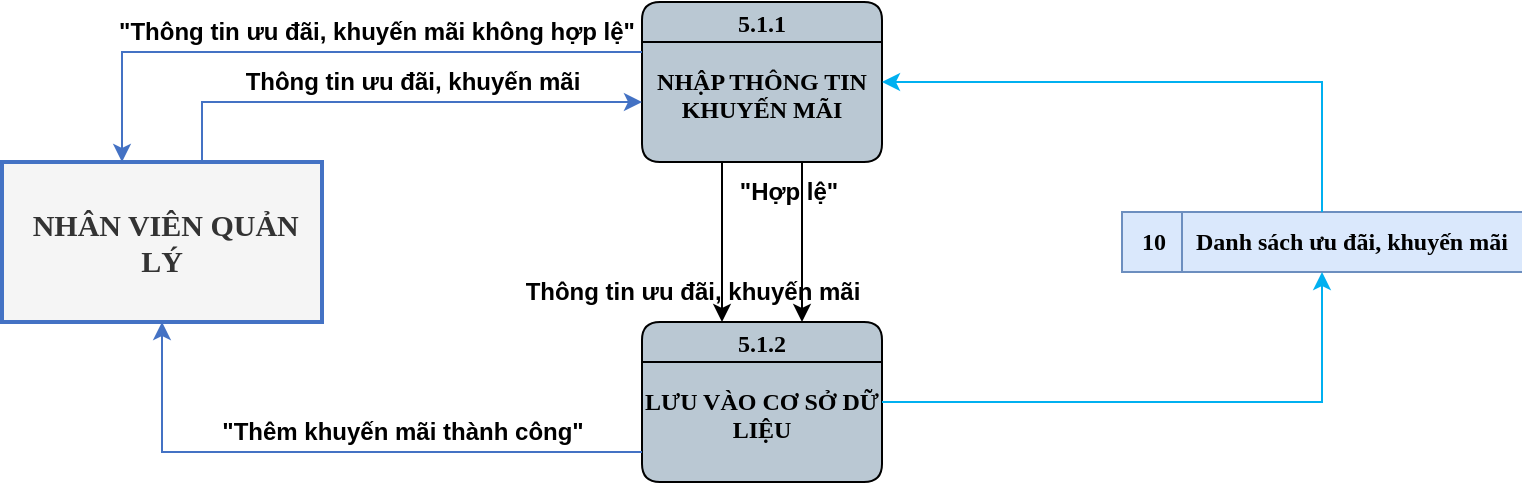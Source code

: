 <mxfile version="21.6.5" type="device" pages="3">
  <diagram name="5.1" id="zzXQIQXrLB3AVyWIyTSd">
    <mxGraphModel dx="1450" dy="671" grid="1" gridSize="10" guides="1" tooltips="1" connect="0" arrows="0" fold="1" page="0" pageScale="1" pageWidth="850" pageHeight="1100" math="0" shadow="0">
      <root>
        <mxCell id="0" />
        <mxCell id="1" parent="0" />
        <mxCell id="LLuDgUMdiswzgxm7ZOBt-1" value="5.1.1&#xa;&#xa;NHẬP THÔNG TIN KHUYẾN MÃI" style="swimlane;fontStyle=1;childLayout=stackLayout;horizontal=1;startSize=20;fillColor=#bac8d3;horizontalStack=0;resizeParent=1;resizeParentMax=0;resizeLast=0;collapsible=0;marginBottom=0;swimlaneFillColor=#bac8d3;fontSize=12;whiteSpace=wrap;gradientColor=none;rounded=1;glass=0;verticalAlign=top;spacing=-1;fontFamily=Times New Roman;" parent="1" vertex="1">
          <mxGeometry x="160" y="80" width="120" height="80" as="geometry" />
        </mxCell>
        <mxCell id="LLuDgUMdiswzgxm7ZOBt-2" value="&amp;nbsp;NHÂN VIÊN QUẢN LÝ" style="html=1;dashed=0;whiteSpace=wrap;fontStyle=1;fillColor=#f5f5f5;fontColor=#333333;strokeColor=#4472C4;strokeWidth=2;fontFamily=Times New Roman;fontSize=15;" parent="1" vertex="1">
          <mxGeometry x="-160" y="160" width="160" height="80" as="geometry" />
        </mxCell>
        <mxCell id="LLuDgUMdiswzgxm7ZOBt-3" value="10&lt;span style=&quot;white-space: pre; font-size: 12px;&quot;&gt;&#x9;&lt;/span&gt;&amp;nbsp;Danh sách ưu đãi, khuyến mãi" style="html=1;dashed=0;whiteSpace=wrap;shape=mxgraph.dfd.dataStoreID;align=left;spacingLeft=8;points=[[0,0],[0.5,0],[1,0],[0,0.5],[1,0.5],[0,1],[0.5,1],[1,1]];fontSize=12;verticalAlign=middle;fillColor=#dae8fc;fontStyle=1;fontFamily=Times New Roman;strokeColor=#6c8ebf;" parent="1" vertex="1">
          <mxGeometry x="400" y="185" width="200" height="30" as="geometry" />
        </mxCell>
        <mxCell id="LLuDgUMdiswzgxm7ZOBt-4" value="Thông tin ưu đãi, khuyến mãi" style="text;html=1;align=center;verticalAlign=middle;resizable=0;points=[];autosize=1;strokeColor=none;fillColor=none;fontSize=12;fontStyle=1" parent="1" vertex="1">
          <mxGeometry x="-50" y="105" width="190" height="30" as="geometry" />
        </mxCell>
        <mxCell id="LLuDgUMdiswzgxm7ZOBt-5" value="" style="endArrow=classic;html=1;rounded=0;edgeStyle=orthogonalEdgeStyle;strokeColor=#4472C4;fontSize=15;jumpStyle=arc;fontFamily=Times New Roman;fontStyle=1" parent="1" source="LLuDgUMdiswzgxm7ZOBt-2" target="LLuDgUMdiswzgxm7ZOBt-1" edge="1">
          <mxGeometry width="50" height="50" relative="1" as="geometry">
            <mxPoint x="-100" y="110" as="sourcePoint" />
            <mxPoint x="60" y="110" as="targetPoint" />
            <Array as="points">
              <mxPoint x="-60" y="130" />
            </Array>
          </mxGeometry>
        </mxCell>
        <mxCell id="LLuDgUMdiswzgxm7ZOBt-6" value="" style="endArrow=classic;html=1;rounded=0;edgeStyle=orthogonalEdgeStyle;strokeColor=#00b0f0;fontSize=15;jumpStyle=arc;fontFamily=Times New Roman;fontStyle=1" parent="1" source="LLuDgUMdiswzgxm7ZOBt-3" target="LLuDgUMdiswzgxm7ZOBt-1" edge="1">
          <mxGeometry width="50" height="50" relative="1" as="geometry">
            <mxPoint x="510" y="105" as="sourcePoint" />
            <mxPoint x="350" y="105" as="targetPoint" />
            <Array as="points">
              <mxPoint x="500" y="120" />
            </Array>
          </mxGeometry>
        </mxCell>
        <mxCell id="LLuDgUMdiswzgxm7ZOBt-7" value="5.1.2&#xa;&#xa;LƯU VÀO CƠ SỞ DỮ LIỆU" style="swimlane;fontStyle=1;childLayout=stackLayout;horizontal=1;startSize=20;fillColor=#bac8d3;horizontalStack=0;resizeParent=1;resizeParentMax=0;resizeLast=0;collapsible=0;marginBottom=0;swimlaneFillColor=#bac8d3;fontSize=12;whiteSpace=wrap;gradientColor=none;rounded=1;glass=0;verticalAlign=top;spacing=-1;fontFamily=Times New Roman;" parent="1" vertex="1">
          <mxGeometry x="160" y="240" width="120" height="80" as="geometry" />
        </mxCell>
        <mxCell id="076TNB1Km7Y8yULYjHtb-1" value="" style="endArrow=classic;html=1;rounded=0;edgeStyle=orthogonalEdgeStyle;strokeColor=#4472C4;fontSize=15;jumpStyle=arc;fontFamily=Times New Roman;fontStyle=1" parent="1" source="LLuDgUMdiswzgxm7ZOBt-1" target="LLuDgUMdiswzgxm7ZOBt-2" edge="1">
          <mxGeometry width="50" height="50" relative="1" as="geometry">
            <mxPoint x="130" y="105" as="sourcePoint" />
            <mxPoint x="-90" y="135" as="targetPoint" />
            <Array as="points">
              <mxPoint x="-100" y="105" />
            </Array>
          </mxGeometry>
        </mxCell>
        <mxCell id="076TNB1Km7Y8yULYjHtb-2" value="&quot;Thông tin ưu đãi, khuyến mãi không hợp lệ&quot;" style="text;html=1;align=center;verticalAlign=middle;resizable=0;points=[];autosize=1;strokeColor=none;fillColor=none;fontSize=12;fontStyle=1" parent="1" vertex="1">
          <mxGeometry x="-113" y="80" width="280" height="30" as="geometry" />
        </mxCell>
        <mxCell id="076TNB1Km7Y8yULYjHtb-3" value="" style="endArrow=classic;html=1;rounded=0;edgeStyle=orthogonalEdgeStyle;strokeColor=#000000;fontSize=15;jumpStyle=arc;fontFamily=Times New Roman;fontStyle=1" parent="1" source="LLuDgUMdiswzgxm7ZOBt-1" target="LLuDgUMdiswzgxm7ZOBt-7" edge="1">
          <mxGeometry width="50" height="50" relative="1" as="geometry">
            <mxPoint x="140" y="199.58" as="sourcePoint" />
            <mxPoint x="300" y="199.58" as="targetPoint" />
            <Array as="points">
              <mxPoint x="240" y="220" />
              <mxPoint x="240" y="220" />
            </Array>
          </mxGeometry>
        </mxCell>
        <mxCell id="076TNB1Km7Y8yULYjHtb-4" value="" style="endArrow=classic;html=1;rounded=0;edgeStyle=orthogonalEdgeStyle;strokeColor=#000000;fontSize=15;jumpStyle=arc;fontFamily=Times New Roman;fontStyle=1" parent="1" source="LLuDgUMdiswzgxm7ZOBt-1" target="LLuDgUMdiswzgxm7ZOBt-7" edge="1">
          <mxGeometry width="50" height="50" relative="1" as="geometry">
            <mxPoint x="200" y="160" as="sourcePoint" />
            <mxPoint x="200" y="240" as="targetPoint" />
            <Array as="points">
              <mxPoint x="200" y="200" />
              <mxPoint x="200" y="200" />
            </Array>
          </mxGeometry>
        </mxCell>
        <mxCell id="076TNB1Km7Y8yULYjHtb-5" value="&quot;Hợp lệ&quot;" style="text;html=1;align=center;verticalAlign=middle;resizable=0;points=[];autosize=1;strokeColor=none;fillColor=none;fontSize=12;fontStyle=1" parent="1" vertex="1">
          <mxGeometry x="198" y="160" width="70" height="30" as="geometry" />
        </mxCell>
        <mxCell id="076TNB1Km7Y8yULYjHtb-6" value="Thông tin ưu đãi, khuyến mãi" style="text;html=1;align=center;verticalAlign=middle;resizable=0;points=[];autosize=1;strokeColor=none;fillColor=none;fontSize=12;fontStyle=1" parent="1" vertex="1">
          <mxGeometry x="90" y="210" width="190" height="30" as="geometry" />
        </mxCell>
        <mxCell id="076TNB1Km7Y8yULYjHtb-8" value="" style="endArrow=classic;html=1;rounded=0;edgeStyle=orthogonalEdgeStyle;strokeColor=#4472C4;fontSize=15;jumpStyle=arc;fontFamily=Times New Roman;fontStyle=1" parent="1" source="LLuDgUMdiswzgxm7ZOBt-7" target="LLuDgUMdiswzgxm7ZOBt-2" edge="1">
          <mxGeometry width="50" height="50" relative="1" as="geometry">
            <mxPoint x="120" y="305" as="sourcePoint" />
            <mxPoint x="-100" y="280" as="targetPoint" />
            <Array as="points">
              <mxPoint x="-80" y="305" />
            </Array>
          </mxGeometry>
        </mxCell>
        <mxCell id="076TNB1Km7Y8yULYjHtb-9" value="" style="endArrow=classic;html=1;rounded=0;edgeStyle=orthogonalEdgeStyle;strokeColor=#00b0f0;fontSize=15;jumpStyle=arc;fontFamily=Times New Roman;fontStyle=1" parent="1" source="LLuDgUMdiswzgxm7ZOBt-7" target="LLuDgUMdiswzgxm7ZOBt-3" edge="1">
          <mxGeometry width="50" height="50" relative="1" as="geometry">
            <mxPoint x="310" y="240" as="sourcePoint" />
            <mxPoint x="530" y="305" as="targetPoint" />
            <Array as="points">
              <mxPoint x="500" y="280" />
            </Array>
          </mxGeometry>
        </mxCell>
        <mxCell id="076TNB1Km7Y8yULYjHtb-11" value="&quot;Thêm khuyến mãi thành công&quot;" style="text;html=1;align=center;verticalAlign=middle;resizable=0;points=[];autosize=1;strokeColor=none;fillColor=none;fontSize=12;fontStyle=1" parent="1" vertex="1">
          <mxGeometry x="-60" y="280" width="200" height="30" as="geometry" />
        </mxCell>
      </root>
    </mxGraphModel>
  </diagram>
  <diagram id="6gz5khE2lfJW5ZwFH6Qv" name="5.2">
    <mxGraphModel dx="1275" dy="559" grid="1" gridSize="10" guides="1" tooltips="1" connect="0" arrows="0" fold="1" page="0" pageScale="1" pageWidth="850" pageHeight="1100" math="0" shadow="0">
      <root>
        <mxCell id="0" />
        <mxCell id="1" parent="0" />
        <mxCell id="YZDsno7EX-F8X4OSqEa1-1" value="5.2.1&#xa;&#xa;TÌM KHUYẾN MÃI CẦN CHỈNH SỬA" style="swimlane;fontStyle=1;childLayout=stackLayout;horizontal=1;startSize=20;fillColor=#bac8d3;horizontalStack=0;resizeParent=1;resizeParentMax=0;resizeLast=0;collapsible=0;marginBottom=0;swimlaneFillColor=#bac8d3;fontSize=12;whiteSpace=wrap;gradientColor=none;rounded=1;glass=0;verticalAlign=top;spacing=-1;fontFamily=Times New Roman;" vertex="1" parent="1">
          <mxGeometry x="160" y="80" width="120" height="80" as="geometry" />
        </mxCell>
        <mxCell id="YZDsno7EX-F8X4OSqEa1-2" value="&amp;nbsp;NHÂN VIÊN QUẢN LÝ" style="html=1;dashed=0;whiteSpace=wrap;fontStyle=1;fillColor=#f5f5f5;fontColor=#333333;strokeColor=#4472C4;strokeWidth=2;fontFamily=Times New Roman;fontSize=15;" vertex="1" parent="1">
          <mxGeometry x="-160" y="160" width="160" height="80" as="geometry" />
        </mxCell>
        <mxCell id="YZDsno7EX-F8X4OSqEa1-3" value="10&lt;span style=&quot;white-space: pre; font-size: 12px;&quot;&gt;&#x9;&lt;/span&gt;&amp;nbsp;Danh sách ưu đãi, khuyến mãi" style="html=1;dashed=0;whiteSpace=wrap;shape=mxgraph.dfd.dataStoreID;align=left;spacingLeft=8;points=[[0,0],[0.5,0],[1,0],[0,0.5],[1,0.5],[0,1],[0.5,1],[1,1]];fontSize=12;verticalAlign=middle;fillColor=#dae8fc;fontStyle=1;fontFamily=Times New Roman;strokeColor=#6c8ebf;" vertex="1" parent="1">
          <mxGeometry x="400" y="185" width="200" height="30" as="geometry" />
        </mxCell>
        <mxCell id="YZDsno7EX-F8X4OSqEa1-4" value="Thông tin tra cứu khuyến mãi" style="text;html=1;align=center;verticalAlign=middle;resizable=0;points=[];autosize=1;strokeColor=none;fillColor=none;fontSize=12;fontStyle=1" vertex="1" parent="1">
          <mxGeometry x="-50" y="105" width="190" height="30" as="geometry" />
        </mxCell>
        <mxCell id="YZDsno7EX-F8X4OSqEa1-5" value="" style="endArrow=classic;html=1;rounded=0;edgeStyle=orthogonalEdgeStyle;strokeColor=#4472C4;fontSize=15;jumpStyle=arc;fontFamily=Times New Roman;fontStyle=1" edge="1" parent="1" source="YZDsno7EX-F8X4OSqEa1-2" target="YZDsno7EX-F8X4OSqEa1-1">
          <mxGeometry width="50" height="50" relative="1" as="geometry">
            <mxPoint x="-70" y="130" as="sourcePoint" />
            <mxPoint x="90" y="130" as="targetPoint" />
            <Array as="points">
              <mxPoint x="-70" y="130" />
            </Array>
          </mxGeometry>
        </mxCell>
        <mxCell id="YZDsno7EX-F8X4OSqEa1-6" value="" style="endArrow=classic;html=1;rounded=0;edgeStyle=orthogonalEdgeStyle;strokeColor=#000000;fontSize=15;jumpStyle=arc;fontFamily=Times New Roman;fontStyle=1" edge="1" parent="1" source="YZDsno7EX-F8X4OSqEa1-1" target="8m244_LwDiXvAFl5PLKG-1">
          <mxGeometry width="50" height="50" relative="1" as="geometry">
            <mxPoint x="180" y="199.58" as="sourcePoint" />
            <mxPoint x="340" y="199.58" as="targetPoint" />
            <Array as="points">
              <mxPoint x="240" y="200" />
              <mxPoint x="240" y="200" />
            </Array>
          </mxGeometry>
        </mxCell>
        <mxCell id="YZDsno7EX-F8X4OSqEa1-7" value="" style="endArrow=classic;html=1;rounded=0;edgeStyle=orthogonalEdgeStyle;strokeColor=#00b0f0;fontSize=15;jumpStyle=arc;fontFamily=Times New Roman;fontStyle=1" edge="1" parent="1" target="YZDsno7EX-F8X4OSqEa1-1" source="YZDsno7EX-F8X4OSqEa1-3">
          <mxGeometry width="50" height="50" relative="1" as="geometry">
            <mxPoint x="480" y="130" as="sourcePoint" />
            <mxPoint x="320" y="130" as="targetPoint" />
            <Array as="points">
              <mxPoint x="500" y="120" />
            </Array>
          </mxGeometry>
        </mxCell>
        <mxCell id="8m244_LwDiXvAFl5PLKG-1" value="5.2.2&#xa;&#xa;CẬP NHẬT THÔNG TIN KHUYẾN MÃI" style="swimlane;fontStyle=1;childLayout=stackLayout;horizontal=1;startSize=20;fillColor=#bac8d3;horizontalStack=0;resizeParent=1;resizeParentMax=0;resizeLast=0;collapsible=0;marginBottom=0;swimlaneFillColor=#bac8d3;fontSize=12;whiteSpace=wrap;gradientColor=none;rounded=1;glass=0;verticalAlign=top;spacing=-1;fontFamily=Times New Roman;" vertex="1" parent="1">
          <mxGeometry x="160" y="240" width="120" height="80" as="geometry" />
        </mxCell>
        <mxCell id="8m244_LwDiXvAFl5PLKG-2" value="" style="endArrow=classic;html=1;rounded=0;edgeStyle=orthogonalEdgeStyle;strokeColor=#4472C4;fontSize=15;jumpStyle=arc;fontFamily=Times New Roman;fontStyle=1" edge="1" parent="1" source="YZDsno7EX-F8X4OSqEa1-1" target="YZDsno7EX-F8X4OSqEa1-2">
          <mxGeometry width="50" height="50" relative="1" as="geometry">
            <mxPoint x="140" y="110" as="sourcePoint" />
            <mxPoint x="-90" y="140" as="targetPoint" />
            <Array as="points">
              <mxPoint x="-90" y="110" />
            </Array>
          </mxGeometry>
        </mxCell>
        <mxCell id="8m244_LwDiXvAFl5PLKG-3" value="&quot;Không tìm thấy&quot;" style="text;html=1;align=center;verticalAlign=middle;resizable=0;points=[];autosize=1;strokeColor=none;fillColor=none;fontSize=12;fontStyle=1" vertex="1" parent="1">
          <mxGeometry x="-15" y="85" width="120" height="30" as="geometry" />
        </mxCell>
        <mxCell id="8m244_LwDiXvAFl5PLKG-4" value="" style="endArrow=classic;html=1;rounded=0;edgeStyle=orthogonalEdgeStyle;strokeColor=#000000;fontSize=15;jumpStyle=arc;fontFamily=Times New Roman;fontStyle=1" edge="1" parent="1" source="YZDsno7EX-F8X4OSqEa1-1" target="8m244_LwDiXvAFl5PLKG-1">
          <mxGeometry width="50" height="50" relative="1" as="geometry">
            <mxPoint x="200" y="160" as="sourcePoint" />
            <mxPoint x="200" y="240" as="targetPoint" />
            <Array as="points">
              <mxPoint x="200" y="200" />
              <mxPoint x="200" y="200" />
            </Array>
          </mxGeometry>
        </mxCell>
        <mxCell id="8m244_LwDiXvAFl5PLKG-5" value="&quot;Tìm thấy&quot;" style="text;html=1;align=center;verticalAlign=middle;resizable=0;points=[];autosize=1;strokeColor=none;fillColor=none;fontSize=12;fontStyle=1" vertex="1" parent="1">
          <mxGeometry x="201" y="160" width="80" height="30" as="geometry" />
        </mxCell>
        <mxCell id="8m244_LwDiXvAFl5PLKG-6" value="Thông tin tra cứu khuyến mãi" style="text;html=1;align=center;verticalAlign=middle;resizable=0;points=[];autosize=1;strokeColor=none;fillColor=none;fontSize=12;fontStyle=1" vertex="1" parent="1">
          <mxGeometry x="80" y="210" width="190" height="30" as="geometry" />
        </mxCell>
        <mxCell id="8m244_LwDiXvAFl5PLKG-7" value="" style="endArrow=classic;html=1;rounded=0;edgeStyle=orthogonalEdgeStyle;strokeColor=#4472C4;fontSize=15;jumpStyle=arc;fontFamily=Times New Roman;fontStyle=1" edge="1" parent="1" source="YZDsno7EX-F8X4OSqEa1-2" target="8m244_LwDiXvAFl5PLKG-1">
          <mxGeometry width="50" height="50" relative="1" as="geometry">
            <mxPoint x="-80" y="320" as="sourcePoint" />
            <mxPoint x="150" y="290" as="targetPoint" />
            <Array as="points">
              <mxPoint x="-70" y="270" />
            </Array>
          </mxGeometry>
        </mxCell>
        <mxCell id="8m244_LwDiXvAFl5PLKG-8" value="" style="endArrow=classic;html=1;rounded=0;edgeStyle=orthogonalEdgeStyle;strokeColor=#4472C4;fontSize=15;jumpStyle=arc;fontFamily=Times New Roman;fontStyle=1" edge="1" parent="1" source="8m244_LwDiXvAFl5PLKG-1" target="YZDsno7EX-F8X4OSqEa1-2">
          <mxGeometry width="50" height="50" relative="1" as="geometry">
            <mxPoint x="140" y="295" as="sourcePoint" />
            <mxPoint x="-90" y="265" as="targetPoint" />
            <Array as="points">
              <mxPoint x="-90" y="290" />
            </Array>
          </mxGeometry>
        </mxCell>
        <mxCell id="8m244_LwDiXvAFl5PLKG-9" value="Kết quả tra cứu thông tin khuyến mãi" style="text;html=1;align=center;verticalAlign=middle;resizable=0;points=[];autosize=1;strokeColor=none;fillColor=none;fontSize=12;fontStyle=1" vertex="1" parent="1">
          <mxGeometry x="-85" y="265" width="240" height="30" as="geometry" />
        </mxCell>
        <mxCell id="8m244_LwDiXvAFl5PLKG-10" value="Thông tin mới của khuyến mãi" style="text;html=1;align=center;verticalAlign=middle;resizable=0;points=[];autosize=1;strokeColor=none;fillColor=none;fontSize=12;fontStyle=1" vertex="1" parent="1">
          <mxGeometry x="-55" y="245" width="200" height="30" as="geometry" />
        </mxCell>
        <mxCell id="8m244_LwDiXvAFl5PLKG-11" value="" style="endArrow=classic;html=1;rounded=0;edgeStyle=orthogonalEdgeStyle;strokeColor=#00b0f0;fontSize=15;jumpStyle=arc;fontFamily=Times New Roman;fontStyle=1" edge="1" parent="1" source="YZDsno7EX-F8X4OSqEa1-3" target="8m244_LwDiXvAFl5PLKG-1">
          <mxGeometry width="50" height="50" relative="1" as="geometry">
            <mxPoint x="530" y="320" as="sourcePoint" />
            <mxPoint x="310" y="255" as="targetPoint" />
            <Array as="points">
              <mxPoint x="490" y="270" />
            </Array>
          </mxGeometry>
        </mxCell>
        <mxCell id="8m244_LwDiXvAFl5PLKG-12" value="" style="endArrow=classic;html=1;rounded=0;edgeStyle=orthogonalEdgeStyle;strokeColor=#00b0f0;fontSize=15;jumpStyle=arc;fontFamily=Times New Roman;fontStyle=1" edge="1" parent="1" source="8m244_LwDiXvAFl5PLKG-1" target="YZDsno7EX-F8X4OSqEa1-3">
          <mxGeometry width="50" height="50" relative="1" as="geometry">
            <mxPoint x="290" y="280" as="sourcePoint" />
            <mxPoint x="500" y="225" as="targetPoint" />
            <Array as="points">
              <mxPoint x="510" y="290" />
            </Array>
          </mxGeometry>
        </mxCell>
      </root>
    </mxGraphModel>
  </diagram>
  <diagram id="ScUymGS4nn8HgQlwAN1U" name="5.3">
    <mxGraphModel dx="1450" dy="671" grid="1" gridSize="10" guides="1" tooltips="1" connect="0" arrows="0" fold="1" page="0" pageScale="1" pageWidth="850" pageHeight="1100" math="0" shadow="0">
      <root>
        <mxCell id="0" />
        <mxCell id="1" parent="0" />
        <mxCell id="zfy-psUgJq1JmXGlpaV2-1" value="5.3.1&#xa;&#xa;TÌM KHUYẾN MÃI CẦN XÓA" style="swimlane;fontStyle=1;childLayout=stackLayout;horizontal=1;startSize=20;fillColor=#bac8d3;horizontalStack=0;resizeParent=1;resizeParentMax=0;resizeLast=0;collapsible=0;marginBottom=0;swimlaneFillColor=#bac8d3;fontSize=12;whiteSpace=wrap;gradientColor=none;rounded=1;glass=0;verticalAlign=top;spacing=-1;fontFamily=Times New Roman;" parent="1" vertex="1">
          <mxGeometry x="160" y="80" width="120" height="80" as="geometry" />
        </mxCell>
        <mxCell id="zfy-psUgJq1JmXGlpaV2-2" value="&amp;nbsp;NHÂN VIÊN QUẢN LÝ" style="html=1;dashed=0;whiteSpace=wrap;fontStyle=1;fillColor=#f5f5f5;fontColor=#333333;strokeColor=#4472C4;strokeWidth=2;fontFamily=Times New Roman;fontSize=15;" parent="1" vertex="1">
          <mxGeometry x="-160" y="160" width="160" height="80" as="geometry" />
        </mxCell>
        <mxCell id="zfy-psUgJq1JmXGlpaV2-3" value="10&lt;span style=&quot;white-space: pre; font-size: 12px;&quot;&gt;&#x9;&lt;/span&gt;&amp;nbsp;Danh sách ưu đãi, khuyến mãi" style="html=1;dashed=0;whiteSpace=wrap;shape=mxgraph.dfd.dataStoreID;align=left;spacingLeft=8;points=[[0,0],[0.5,0],[1,0],[0,0.5],[1,0.5],[0,1],[0.5,1],[1,1]];fontSize=12;verticalAlign=middle;fillColor=#dae8fc;fontStyle=1;fontFamily=Times New Roman;strokeColor=#6c8ebf;" parent="1" vertex="1">
          <mxGeometry x="400" y="185" width="200" height="30" as="geometry" />
        </mxCell>
        <mxCell id="zfy-psUgJq1JmXGlpaV2-8" value="5.3.2&#xa;&#xa;XÁC NHẬN XÓA KHUYẾN MÃI" style="swimlane;fontStyle=1;childLayout=stackLayout;horizontal=1;startSize=20;fillColor=#bac8d3;horizontalStack=0;resizeParent=1;resizeParentMax=0;resizeLast=0;collapsible=0;marginBottom=0;swimlaneFillColor=#bac8d3;fontSize=12;whiteSpace=wrap;gradientColor=none;rounded=1;glass=0;verticalAlign=top;spacing=-1;fontFamily=Times New Roman;" parent="1" vertex="1">
          <mxGeometry x="160" y="240" width="120" height="80" as="geometry" />
        </mxCell>
        <mxCell id="xeoTncG7sq3oZo9QWOSK-1" value="Thông tin tra cứu khuyến mãi" style="text;html=1;align=center;verticalAlign=middle;resizable=0;points=[];autosize=1;strokeColor=none;fillColor=none;fontSize=12;fontStyle=1" parent="1" vertex="1">
          <mxGeometry x="-50" y="105" width="190" height="30" as="geometry" />
        </mxCell>
        <mxCell id="xeoTncG7sq3oZo9QWOSK-2" value="" style="endArrow=classic;html=1;rounded=0;edgeStyle=orthogonalEdgeStyle;strokeColor=#4472C4;fontSize=15;jumpStyle=arc;fontFamily=Times New Roman;fontStyle=1" parent="1" source="zfy-psUgJq1JmXGlpaV2-2" target="zfy-psUgJq1JmXGlpaV2-1" edge="1">
          <mxGeometry width="50" height="50" relative="1" as="geometry">
            <mxPoint x="-70" y="160" as="sourcePoint" />
            <mxPoint x="160" y="130" as="targetPoint" />
            <Array as="points">
              <mxPoint x="-70" y="130" />
            </Array>
          </mxGeometry>
        </mxCell>
        <mxCell id="xeoTncG7sq3oZo9QWOSK-3" value="" style="endArrow=classic;html=1;rounded=0;edgeStyle=orthogonalEdgeStyle;strokeColor=#4472C4;fontSize=15;jumpStyle=arc;fontFamily=Times New Roman;fontStyle=1" parent="1" source="zfy-psUgJq1JmXGlpaV2-1" target="zfy-psUgJq1JmXGlpaV2-2" edge="1">
          <mxGeometry width="50" height="50" relative="1" as="geometry">
            <mxPoint x="160" y="110" as="sourcePoint" />
            <mxPoint x="-90" y="160" as="targetPoint" />
            <Array as="points">
              <mxPoint x="-90" y="110" />
            </Array>
          </mxGeometry>
        </mxCell>
        <mxCell id="xeoTncG7sq3oZo9QWOSK-4" value="&quot;Không tìm thấy&quot;" style="text;html=1;align=center;verticalAlign=middle;resizable=0;points=[];autosize=1;strokeColor=none;fillColor=none;fontSize=12;fontStyle=1" parent="1" vertex="1">
          <mxGeometry x="-15" y="85" width="120" height="30" as="geometry" />
        </mxCell>
        <mxCell id="isrq_KmKSrrd1RLrXsI0-1" value="" style="endArrow=classic;html=1;rounded=0;edgeStyle=orthogonalEdgeStyle;strokeColor=#4472C4;fontSize=15;jumpStyle=arc;fontFamily=Times New Roman;fontStyle=1" parent="1" source="zfy-psUgJq1JmXGlpaV2-2" target="zfy-psUgJq1JmXGlpaV2-8" edge="1">
          <mxGeometry width="50" height="50" relative="1" as="geometry">
            <mxPoint x="-70" y="240" as="sourcePoint" />
            <mxPoint x="160" y="270" as="targetPoint" />
            <Array as="points">
              <mxPoint x="-70" y="270" />
            </Array>
          </mxGeometry>
        </mxCell>
        <mxCell id="isrq_KmKSrrd1RLrXsI0-2" value="" style="endArrow=classic;html=1;rounded=0;edgeStyle=orthogonalEdgeStyle;strokeColor=#4472C4;fontSize=15;jumpStyle=arc;fontFamily=Times New Roman;fontStyle=1" parent="1" source="zfy-psUgJq1JmXGlpaV2-8" target="zfy-psUgJq1JmXGlpaV2-2" edge="1">
          <mxGeometry width="50" height="50" relative="1" as="geometry">
            <mxPoint x="160" y="290" as="sourcePoint" />
            <mxPoint x="-90" y="240" as="targetPoint" />
            <Array as="points">
              <mxPoint x="-90" y="290" />
            </Array>
          </mxGeometry>
        </mxCell>
        <mxCell id="isrq_KmKSrrd1RLrXsI0-3" value="Kết quả tra cứu thông tin khuyến mãi" style="text;html=1;align=center;verticalAlign=middle;resizable=0;points=[];autosize=1;strokeColor=none;fillColor=none;fontSize=12;fontStyle=1" parent="1" vertex="1">
          <mxGeometry x="-85" y="265" width="240" height="30" as="geometry" />
        </mxCell>
        <mxCell id="isrq_KmKSrrd1RLrXsI0-4" value="Danh sách sau khi xóa" style="text;html=1;align=center;verticalAlign=middle;resizable=0;points=[];autosize=1;strokeColor=none;fillColor=none;fontSize=12;fontStyle=1" parent="1" vertex="1">
          <mxGeometry x="-30" y="245" width="150" height="30" as="geometry" />
        </mxCell>
        <mxCell id="I0JWe8Fd3P5cj09w7xSO-1" value="" style="endArrow=classic;html=1;rounded=0;edgeStyle=orthogonalEdgeStyle;strokeColor=#000000;fontSize=15;jumpStyle=arc;fontFamily=Times New Roman;fontStyle=1" parent="1" source="zfy-psUgJq1JmXGlpaV2-1" target="zfy-psUgJq1JmXGlpaV2-8" edge="1">
          <mxGeometry width="50" height="50" relative="1" as="geometry">
            <mxPoint x="240" y="160" as="sourcePoint" />
            <mxPoint x="240" y="240" as="targetPoint" />
            <Array as="points">
              <mxPoint x="240" y="200" />
              <mxPoint x="240" y="200" />
            </Array>
          </mxGeometry>
        </mxCell>
        <mxCell id="I0JWe8Fd3P5cj09w7xSO-2" value="" style="endArrow=classic;html=1;rounded=0;edgeStyle=orthogonalEdgeStyle;strokeColor=#000000;fontSize=15;jumpStyle=arc;fontFamily=Times New Roman;fontStyle=1" parent="1" source="zfy-psUgJq1JmXGlpaV2-1" target="zfy-psUgJq1JmXGlpaV2-8" edge="1">
          <mxGeometry width="50" height="50" relative="1" as="geometry">
            <mxPoint x="200" y="160" as="sourcePoint" />
            <mxPoint x="200" y="240" as="targetPoint" />
            <Array as="points">
              <mxPoint x="200" y="200" />
              <mxPoint x="200" y="200" />
            </Array>
          </mxGeometry>
        </mxCell>
        <mxCell id="I0JWe8Fd3P5cj09w7xSO-3" value="&quot;Tìm thấy&quot;" style="text;html=1;align=center;verticalAlign=middle;resizable=0;points=[];autosize=1;strokeColor=none;fillColor=none;fontSize=12;fontStyle=1" parent="1" vertex="1">
          <mxGeometry x="201" y="160" width="80" height="30" as="geometry" />
        </mxCell>
        <mxCell id="I0JWe8Fd3P5cj09w7xSO-4" value="Thông tin tra cứu khuyến mãi" style="text;html=1;align=center;verticalAlign=middle;resizable=0;points=[];autosize=1;strokeColor=none;fillColor=none;fontSize=12;fontStyle=1" parent="1" vertex="1">
          <mxGeometry x="80" y="210" width="190" height="30" as="geometry" />
        </mxCell>
        <mxCell id="aPqRmO7HfJ8iypIvgw12-1" value="" style="endArrow=classic;html=1;rounded=0;edgeStyle=orthogonalEdgeStyle;strokeColor=#00b0f0;fontSize=15;jumpStyle=arc;fontFamily=Times New Roman;fontStyle=1" parent="1" source="zfy-psUgJq1JmXGlpaV2-3" target="zfy-psUgJq1JmXGlpaV2-1" edge="1">
          <mxGeometry width="50" height="50" relative="1" as="geometry">
            <mxPoint x="500" y="185" as="sourcePoint" />
            <mxPoint x="280" y="120" as="targetPoint" />
            <Array as="points">
              <mxPoint x="500" y="120" />
            </Array>
          </mxGeometry>
        </mxCell>
        <mxCell id="aPqRmO7HfJ8iypIvgw12-2" value="" style="endArrow=classic;html=1;rounded=0;edgeStyle=orthogonalEdgeStyle;strokeColor=#00b0f0;fontSize=15;jumpStyle=arc;fontFamily=Times New Roman;fontStyle=1" parent="1" source="zfy-psUgJq1JmXGlpaV2-3" target="zfy-psUgJq1JmXGlpaV2-8" edge="1">
          <mxGeometry width="50" height="50" relative="1" as="geometry">
            <mxPoint x="490" y="215" as="sourcePoint" />
            <mxPoint x="280" y="270" as="targetPoint" />
            <Array as="points">
              <mxPoint x="490" y="270" />
            </Array>
          </mxGeometry>
        </mxCell>
        <mxCell id="aPqRmO7HfJ8iypIvgw12-3" value="" style="endArrow=classic;html=1;rounded=0;edgeStyle=orthogonalEdgeStyle;strokeColor=#00b0f0;fontSize=15;jumpStyle=arc;fontFamily=Times New Roman;fontStyle=1" parent="1" source="zfy-psUgJq1JmXGlpaV2-8" target="zfy-psUgJq1JmXGlpaV2-3" edge="1">
          <mxGeometry width="50" height="50" relative="1" as="geometry">
            <mxPoint x="280" y="290" as="sourcePoint" />
            <mxPoint x="510" y="215" as="targetPoint" />
            <Array as="points">
              <mxPoint x="510" y="290" />
            </Array>
          </mxGeometry>
        </mxCell>
      </root>
    </mxGraphModel>
  </diagram>
</mxfile>

